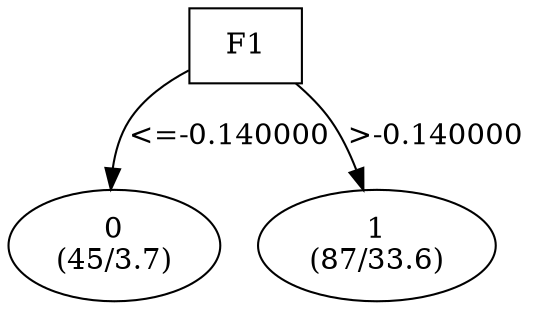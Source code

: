 digraph YaDT {
n0 [ shape=box, label="F1\n"]
n0 -> n1 [label="<=-0.140000"]
n1 [ shape=ellipse, label="0\n(45/3.7)"]
n0 -> n2 [label=">-0.140000"]
n2 [ shape=ellipse, label="1\n(87/33.6)"]
}
